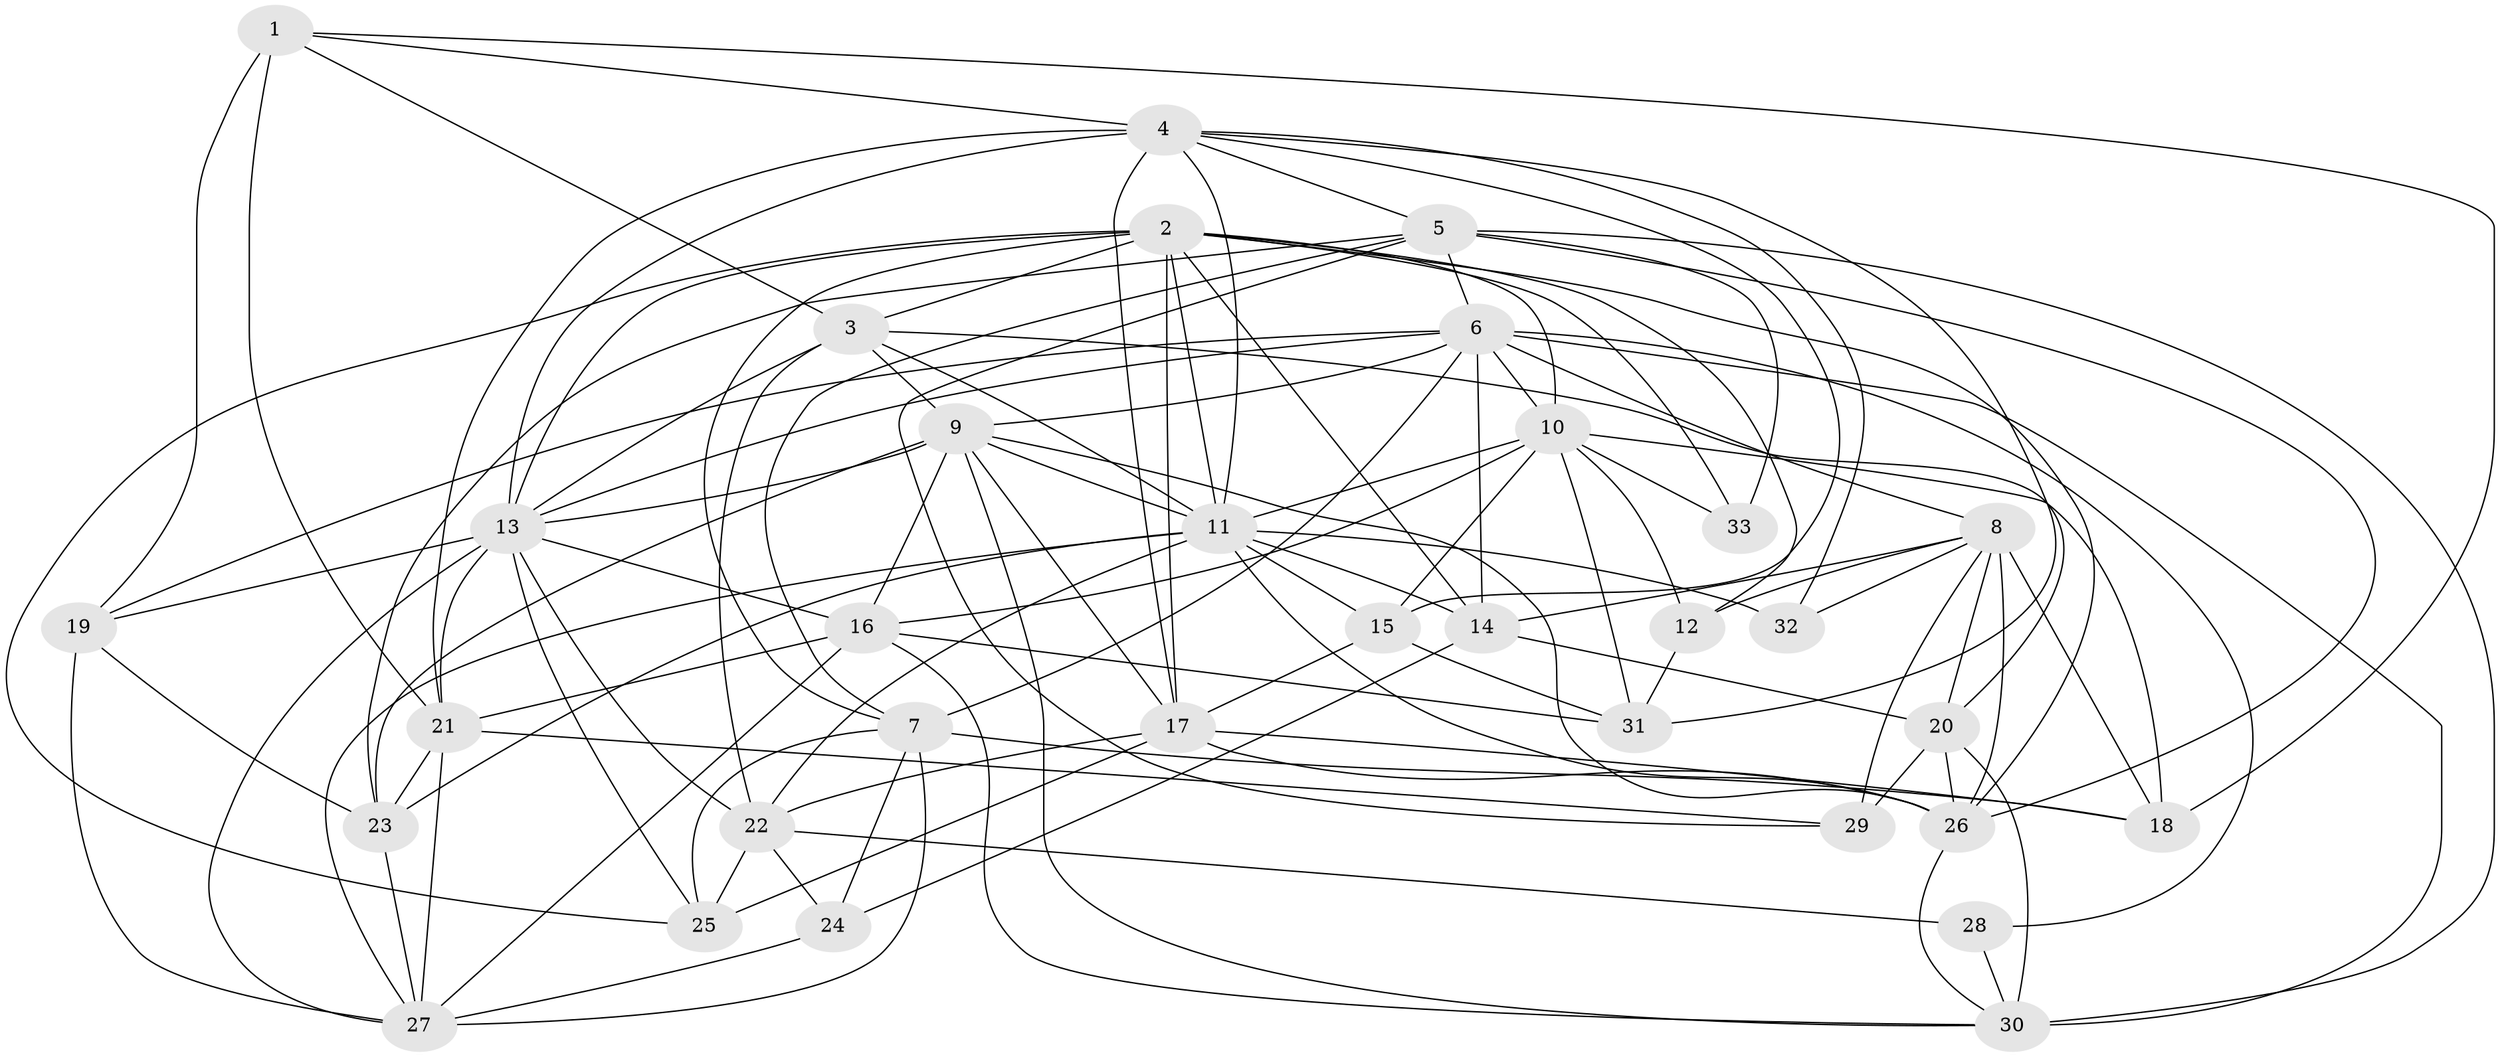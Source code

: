// original degree distribution, {4: 1.0}
// Generated by graph-tools (version 1.1) at 2025/53/03/04/25 22:53:54]
// undirected, 33 vertices, 111 edges
graph export_dot {
  node [color=gray90,style=filled];
  1;
  2;
  3;
  4;
  5;
  6;
  7;
  8;
  9;
  10;
  11;
  12;
  13;
  14;
  15;
  16;
  17;
  18;
  19;
  20;
  21;
  22;
  23;
  24;
  25;
  26;
  27;
  28;
  29;
  30;
  31;
  32;
  33;
  1 -- 3 [weight=1.0];
  1 -- 4 [weight=2.0];
  1 -- 18 [weight=2.0];
  1 -- 19 [weight=4.0];
  1 -- 21 [weight=1.0];
  2 -- 3 [weight=1.0];
  2 -- 7 [weight=1.0];
  2 -- 10 [weight=1.0];
  2 -- 11 [weight=1.0];
  2 -- 12 [weight=1.0];
  2 -- 13 [weight=1.0];
  2 -- 14 [weight=1.0];
  2 -- 17 [weight=1.0];
  2 -- 25 [weight=1.0];
  2 -- 26 [weight=2.0];
  2 -- 33 [weight=1.0];
  3 -- 9 [weight=1.0];
  3 -- 11 [weight=1.0];
  3 -- 13 [weight=1.0];
  3 -- 20 [weight=1.0];
  3 -- 22 [weight=2.0];
  4 -- 5 [weight=1.0];
  4 -- 11 [weight=1.0];
  4 -- 13 [weight=1.0];
  4 -- 15 [weight=1.0];
  4 -- 17 [weight=1.0];
  4 -- 21 [weight=1.0];
  4 -- 31 [weight=1.0];
  4 -- 32 [weight=1.0];
  5 -- 6 [weight=1.0];
  5 -- 7 [weight=1.0];
  5 -- 23 [weight=1.0];
  5 -- 26 [weight=1.0];
  5 -- 29 [weight=1.0];
  5 -- 30 [weight=1.0];
  5 -- 33 [weight=1.0];
  6 -- 7 [weight=1.0];
  6 -- 8 [weight=1.0];
  6 -- 9 [weight=2.0];
  6 -- 10 [weight=1.0];
  6 -- 13 [weight=1.0];
  6 -- 14 [weight=1.0];
  6 -- 19 [weight=1.0];
  6 -- 28 [weight=1.0];
  6 -- 30 [weight=2.0];
  7 -- 18 [weight=1.0];
  7 -- 24 [weight=1.0];
  7 -- 25 [weight=3.0];
  7 -- 27 [weight=2.0];
  8 -- 12 [weight=1.0];
  8 -- 14 [weight=1.0];
  8 -- 18 [weight=1.0];
  8 -- 20 [weight=2.0];
  8 -- 26 [weight=1.0];
  8 -- 29 [weight=1.0];
  8 -- 32 [weight=2.0];
  9 -- 11 [weight=1.0];
  9 -- 13 [weight=1.0];
  9 -- 16 [weight=1.0];
  9 -- 17 [weight=1.0];
  9 -- 23 [weight=1.0];
  9 -- 26 [weight=1.0];
  9 -- 30 [weight=1.0];
  10 -- 11 [weight=1.0];
  10 -- 12 [weight=1.0];
  10 -- 15 [weight=2.0];
  10 -- 16 [weight=1.0];
  10 -- 18 [weight=1.0];
  10 -- 31 [weight=2.0];
  10 -- 33 [weight=2.0];
  11 -- 14 [weight=1.0];
  11 -- 15 [weight=1.0];
  11 -- 22 [weight=1.0];
  11 -- 23 [weight=1.0];
  11 -- 26 [weight=1.0];
  11 -- 27 [weight=1.0];
  11 -- 32 [weight=1.0];
  12 -- 31 [weight=1.0];
  13 -- 16 [weight=1.0];
  13 -- 19 [weight=1.0];
  13 -- 21 [weight=1.0];
  13 -- 22 [weight=1.0];
  13 -- 25 [weight=1.0];
  13 -- 27 [weight=2.0];
  14 -- 20 [weight=1.0];
  14 -- 24 [weight=1.0];
  15 -- 17 [weight=2.0];
  15 -- 31 [weight=2.0];
  16 -- 21 [weight=1.0];
  16 -- 27 [weight=1.0];
  16 -- 30 [weight=1.0];
  16 -- 31 [weight=2.0];
  17 -- 18 [weight=1.0];
  17 -- 22 [weight=1.0];
  17 -- 25 [weight=1.0];
  17 -- 26 [weight=2.0];
  19 -- 23 [weight=1.0];
  19 -- 27 [weight=1.0];
  20 -- 26 [weight=1.0];
  20 -- 29 [weight=4.0];
  20 -- 30 [weight=1.0];
  21 -- 23 [weight=1.0];
  21 -- 27 [weight=1.0];
  21 -- 29 [weight=2.0];
  22 -- 24 [weight=1.0];
  22 -- 25 [weight=2.0];
  22 -- 28 [weight=2.0];
  23 -- 27 [weight=1.0];
  24 -- 27 [weight=1.0];
  26 -- 30 [weight=1.0];
  28 -- 30 [weight=1.0];
}
